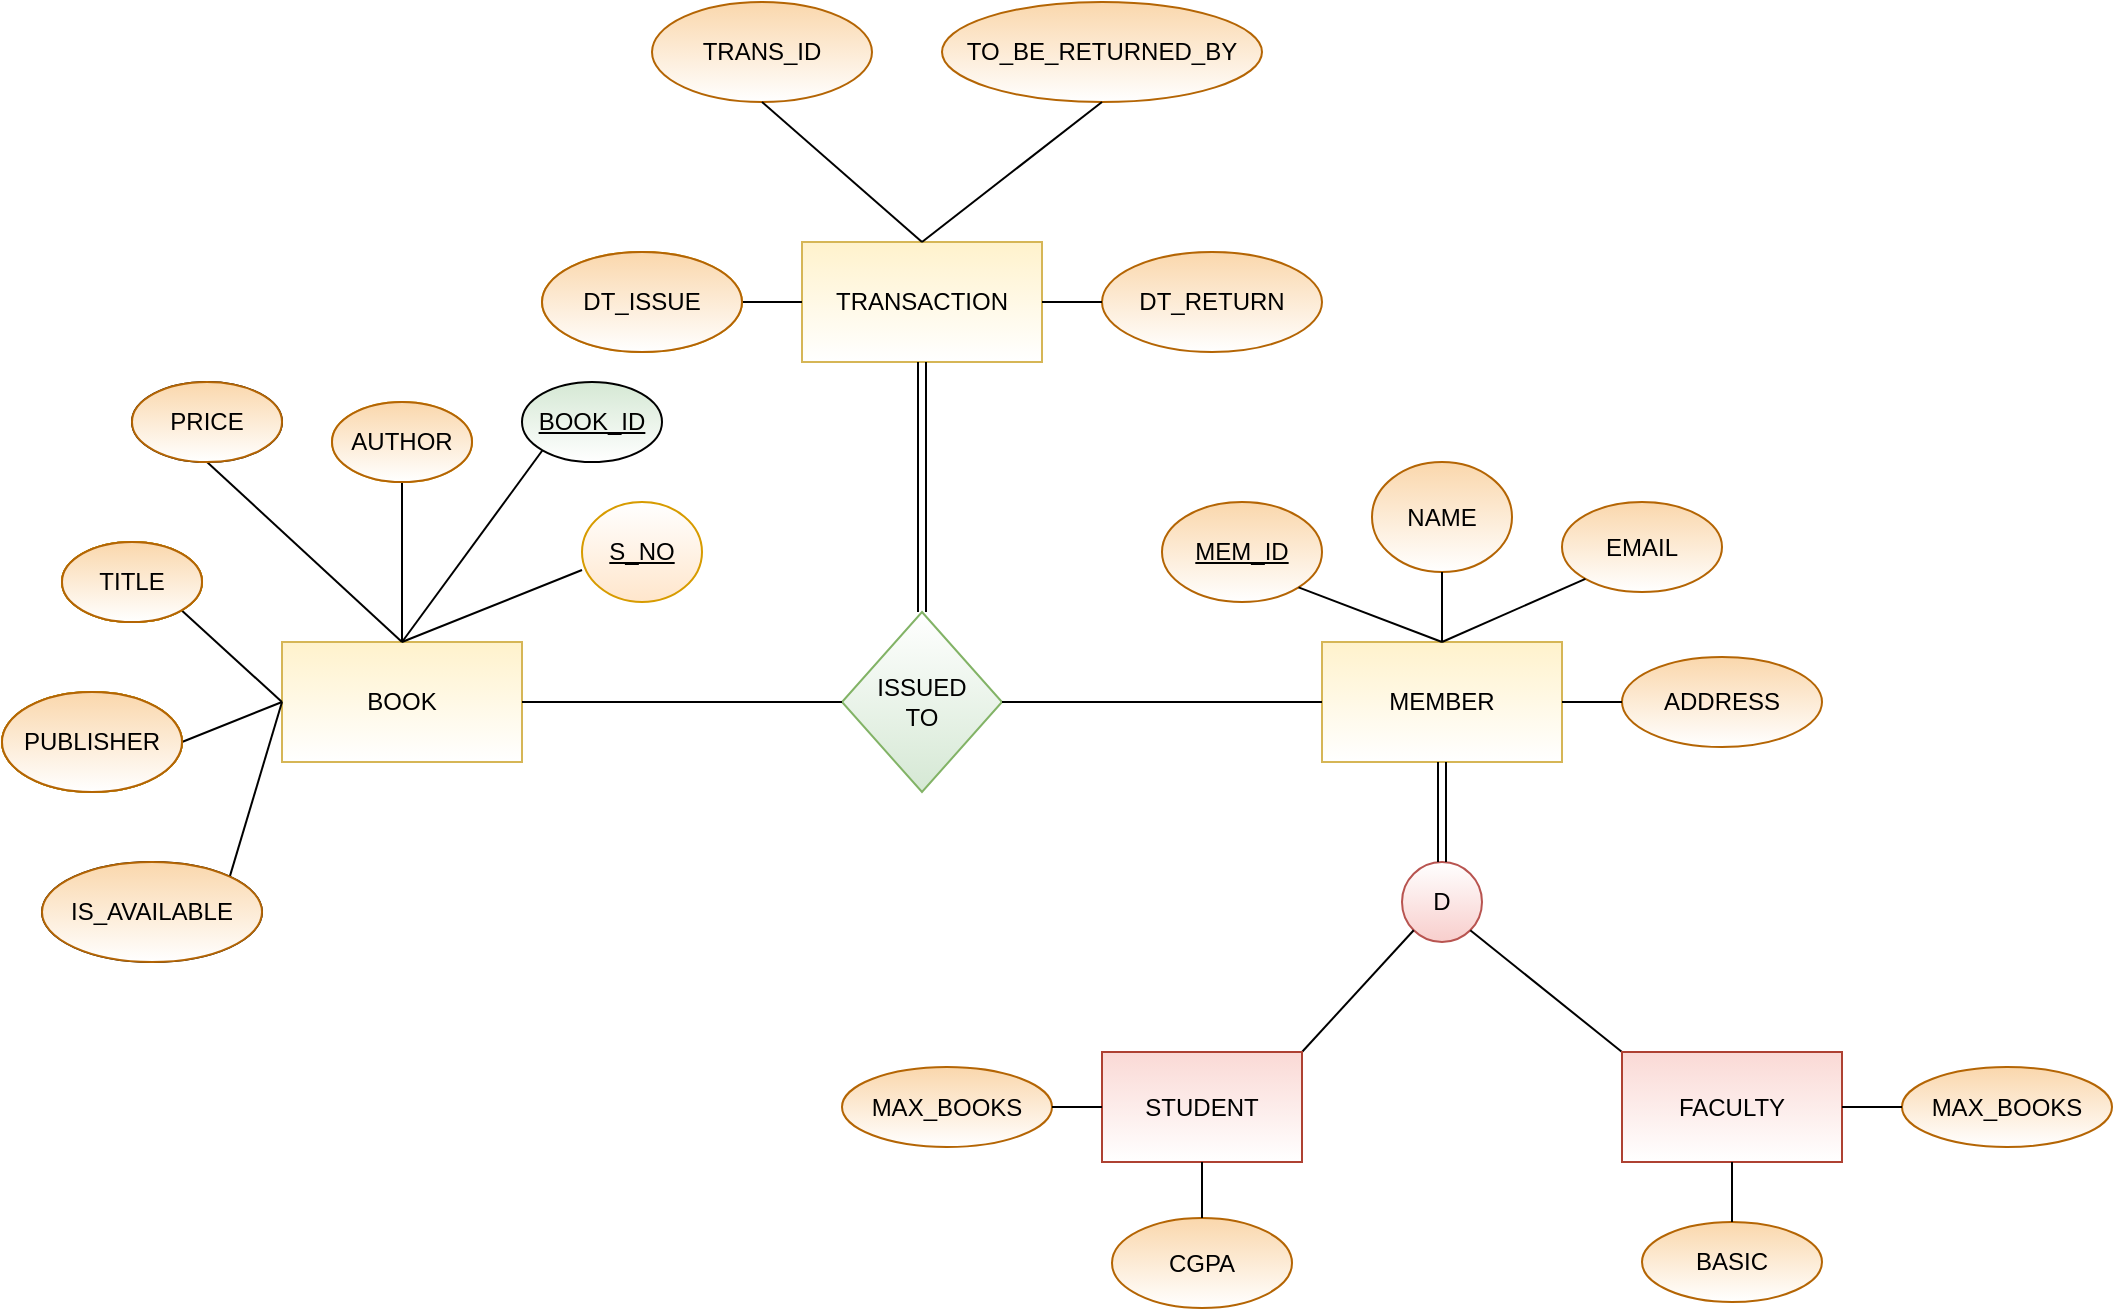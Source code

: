 <mxfile version="21.0.6" type="device"><diagram id="R2lEEEUBdFMjLlhIrx00" name="Page-1"><mxGraphModel dx="2284" dy="1890" grid="1" gridSize="10" guides="1" tooltips="1" connect="1" arrows="1" fold="1" page="1" pageScale="1" pageWidth="850" pageHeight="1100" math="0" shadow="0" extFonts="Permanent Marker^https://fonts.googleapis.com/css?family=Permanent+Marker"><root><mxCell id="0"/><mxCell id="1" parent="0"/><mxCell id="5NFQOdEC463-LBNv-6Wf-1" value="BOOK" style="rounded=0;whiteSpace=wrap;html=1;fillColor=#fff2cc;strokeColor=#d6b656;gradientDirection=south;gradientColor=#ffffff;" parent="1" vertex="1"><mxGeometry x="130" y="240" width="120" height="60" as="geometry"/></mxCell><mxCell id="5NFQOdEC463-LBNv-6Wf-2" value="&lt;u&gt;BOOK_ID&lt;/u&gt;" style="ellipse;whiteSpace=wrap;html=1;fillColor=#d5e8d4;strokeColor=default;gradientDirection=south;gradientColor=#FFFFFF;" parent="1" vertex="1"><mxGeometry x="250" y="110" width="70" height="40" as="geometry"/></mxCell><mxCell id="5NFQOdEC463-LBNv-6Wf-3" value="&lt;u&gt;S_NO&lt;/u&gt;" style="ellipse;whiteSpace=wrap;html=1;fillColor=#ffe6cc;strokeColor=#d79b00;gradientColor=#FFFFFF;gradientDirection=north;" parent="1" vertex="1"><mxGeometry x="280" y="170" width="60" height="50" as="geometry"/></mxCell><mxCell id="5NFQOdEC463-LBNv-6Wf-4" value="TITLE" style="ellipse;whiteSpace=wrap;html=1;" parent="1" vertex="1"><mxGeometry x="20" y="190" width="70" height="40" as="geometry"/></mxCell><mxCell id="5NFQOdEC463-LBNv-6Wf-5" value="AUTHOR" style="ellipse;whiteSpace=wrap;html=1;fillColor=#ffe6cc;strokeColor=#d79b00;gradientColor=#FFFFFF;gradientDirection=north;" parent="1" vertex="1"><mxGeometry x="155" y="120" width="70" height="40" as="geometry"/></mxCell><mxCell id="5NFQOdEC463-LBNv-6Wf-6" value="PUBLISHER" style="ellipse;whiteSpace=wrap;html=1;" parent="1" vertex="1"><mxGeometry x="-10" y="265" width="90" height="50" as="geometry"/></mxCell><mxCell id="5NFQOdEC463-LBNv-6Wf-7" value="PRICE" style="ellipse;whiteSpace=wrap;html=1;" parent="1" vertex="1"><mxGeometry x="55" y="110" width="75" height="40" as="geometry"/></mxCell><mxCell id="5NFQOdEC463-LBNv-6Wf-8" value="IS_AVAILABLE" style="ellipse;whiteSpace=wrap;html=1;" parent="1" vertex="1"><mxGeometry x="10" y="350" width="110" height="50" as="geometry"/></mxCell><mxCell id="5NFQOdEC463-LBNv-6Wf-9" value="" style="endArrow=none;html=1;rounded=0;entryX=0;entryY=1;entryDx=0;entryDy=0;exitX=0.5;exitY=0;exitDx=0;exitDy=0;" parent="1" source="5NFQOdEC463-LBNv-6Wf-1" target="5NFQOdEC463-LBNv-6Wf-2" edge="1"><mxGeometry width="50" height="50" relative="1" as="geometry"><mxPoint x="250" y="230" as="sourcePoint"/><mxPoint x="320" y="280" as="targetPoint"/></mxGeometry></mxCell><mxCell id="5NFQOdEC463-LBNv-6Wf-10" value="" style="endArrow=none;html=1;rounded=0;exitX=0.5;exitY=0;exitDx=0;exitDy=0;entryX=0.5;entryY=1;entryDx=0;entryDy=0;" parent="1" source="5NFQOdEC463-LBNv-6Wf-1" target="5NFQOdEC463-LBNv-6Wf-5" edge="1"><mxGeometry width="50" height="50" relative="1" as="geometry"><mxPoint x="400" y="310" as="sourcePoint"/><mxPoint x="450" y="260" as="targetPoint"/></mxGeometry></mxCell><mxCell id="5NFQOdEC463-LBNv-6Wf-11" value="" style="endArrow=none;html=1;rounded=0;exitX=0.5;exitY=1;exitDx=0;exitDy=0;entryX=0.5;entryY=0;entryDx=0;entryDy=0;" parent="1" source="5NFQOdEC463-LBNv-6Wf-7" target="5NFQOdEC463-LBNv-6Wf-1" edge="1"><mxGeometry width="50" height="50" relative="1" as="geometry"><mxPoint x="400" y="310" as="sourcePoint"/><mxPoint x="450" y="260" as="targetPoint"/></mxGeometry></mxCell><mxCell id="5NFQOdEC463-LBNv-6Wf-12" value="" style="endArrow=none;html=1;rounded=0;exitX=0.5;exitY=0;exitDx=0;exitDy=0;entryX=0;entryY=0.68;entryDx=0;entryDy=0;entryPerimeter=0;" parent="1" source="5NFQOdEC463-LBNv-6Wf-1" target="5NFQOdEC463-LBNv-6Wf-3" edge="1"><mxGeometry width="50" height="50" relative="1" as="geometry"><mxPoint x="400" y="310" as="sourcePoint"/><mxPoint x="450" y="260" as="targetPoint"/></mxGeometry></mxCell><mxCell id="5NFQOdEC463-LBNv-6Wf-13" value="" style="endArrow=none;html=1;rounded=0;exitX=1;exitY=1;exitDx=0;exitDy=0;entryX=0;entryY=0.5;entryDx=0;entryDy=0;" parent="1" source="5NFQOdEC463-LBNv-6Wf-4" target="5NFQOdEC463-LBNv-6Wf-1" edge="1"><mxGeometry width="50" height="50" relative="1" as="geometry"><mxPoint x="400" y="310" as="sourcePoint"/><mxPoint x="450" y="260" as="targetPoint"/></mxGeometry></mxCell><mxCell id="5NFQOdEC463-LBNv-6Wf-16" value="" style="endArrow=none;html=1;rounded=0;exitX=1;exitY=0.5;exitDx=0;exitDy=0;entryX=0;entryY=0.5;entryDx=0;entryDy=0;" parent="1" source="5NFQOdEC463-LBNv-6Wf-6" target="5NFQOdEC463-LBNv-6Wf-1" edge="1"><mxGeometry width="50" height="50" relative="1" as="geometry"><mxPoint x="400" y="310" as="sourcePoint"/><mxPoint x="450" y="260" as="targetPoint"/></mxGeometry></mxCell><mxCell id="5NFQOdEC463-LBNv-6Wf-18" value="" style="endArrow=none;html=1;rounded=0;exitX=0;exitY=0.5;exitDx=0;exitDy=0;entryX=1;entryY=0;entryDx=0;entryDy=0;" parent="1" source="5NFQOdEC463-LBNv-6Wf-1" target="5NFQOdEC463-LBNv-6Wf-8" edge="1"><mxGeometry width="50" height="50" relative="1" as="geometry"><mxPoint x="400" y="310" as="sourcePoint"/><mxPoint x="450" y="260" as="targetPoint"/></mxGeometry></mxCell><mxCell id="5NFQOdEC463-LBNv-6Wf-20" value="PUBLISHER" style="ellipse;whiteSpace=wrap;html=1;fillColor=#ffe6cc;strokeColor=#d79b00;gradientColor=#FFFFFF;gradientDirection=north;" parent="1" vertex="1"><mxGeometry x="-10" y="265" width="90" height="50" as="geometry"/></mxCell><mxCell id="5NFQOdEC463-LBNv-6Wf-21" value="TITLE" style="ellipse;whiteSpace=wrap;html=1;fillColor=#ffe6cc;strokeColor=#d79b00;gradientColor=#FFFFFF;gradientDirection=north;" parent="1" vertex="1"><mxGeometry x="20" y="190" width="70" height="40" as="geometry"/></mxCell><mxCell id="5NFQOdEC463-LBNv-6Wf-23" value="&lt;div&gt;ISSUED&lt;/div&gt;&lt;div&gt;TO&lt;br&gt;&lt;/div&gt;" style="rhombus;whiteSpace=wrap;html=1;gradientDirection=north;fillColor=#d5e8d4;strokeColor=#82b366;gradientColor=#FFFFFF;" parent="1" vertex="1"><mxGeometry x="410" y="225" width="80" height="90" as="geometry"/></mxCell><mxCell id="5NFQOdEC463-LBNv-6Wf-24" value="" style="endArrow=none;html=1;rounded=0;entryX=1;entryY=0.5;entryDx=0;entryDy=0;exitX=0;exitY=0.5;exitDx=0;exitDy=0;" parent="1" source="5NFQOdEC463-LBNv-6Wf-23" target="5NFQOdEC463-LBNv-6Wf-1" edge="1"><mxGeometry width="50" height="50" relative="1" as="geometry"><mxPoint x="400" y="280" as="sourcePoint"/><mxPoint x="450" y="230" as="targetPoint"/></mxGeometry></mxCell><mxCell id="5NFQOdEC463-LBNv-6Wf-25" value="MEMBER" style="rounded=0;whiteSpace=wrap;html=1;gradientDirection=south;fillColor=#fff2cc;strokeColor=#d6b656;gradientColor=#ffffff;" parent="1" vertex="1"><mxGeometry x="650" y="240" width="120" height="60" as="geometry"/></mxCell><mxCell id="5NFQOdEC463-LBNv-6Wf-26" value="" style="endArrow=none;html=1;rounded=0;exitX=0;exitY=0.5;exitDx=0;exitDy=0;entryX=1;entryY=0.5;entryDx=0;entryDy=0;" parent="1" source="5NFQOdEC463-LBNv-6Wf-25" target="5NFQOdEC463-LBNv-6Wf-23" edge="1"><mxGeometry width="50" height="50" relative="1" as="geometry"><mxPoint x="400" y="280" as="sourcePoint"/><mxPoint x="450" y="230" as="targetPoint"/></mxGeometry></mxCell><mxCell id="5NFQOdEC463-LBNv-6Wf-27" value="&lt;u&gt;MEM_ID&lt;/u&gt;" style="ellipse;whiteSpace=wrap;html=1;gradientDirection=south;fillColor=#fad7ac;strokeColor=#b46504;gradientColor=#FFFFFF;" parent="1" vertex="1"><mxGeometry x="570" y="170" width="80" height="50" as="geometry"/></mxCell><mxCell id="5NFQOdEC463-LBNv-6Wf-28" value="NAME" style="ellipse;whiteSpace=wrap;html=1;gradientDirection=south;fillColor=#fad7ac;strokeColor=#b46504;gradientColor=#FFFFFF;" parent="1" vertex="1"><mxGeometry x="675" y="150" width="70" height="55" as="geometry"/></mxCell><mxCell id="5NFQOdEC463-LBNv-6Wf-29" value="EMAIL" style="ellipse;whiteSpace=wrap;html=1;gradientDirection=south;fillColor=#fad7ac;strokeColor=#b46504;gradientColor=#FFFFFF;" parent="1" vertex="1"><mxGeometry x="770" y="170" width="80" height="45" as="geometry"/></mxCell><mxCell id="5NFQOdEC463-LBNv-6Wf-30" value="ADDRESS" style="ellipse;whiteSpace=wrap;html=1;gradientDirection=south;fillColor=#fad7ac;strokeColor=#b46504;gradientColor=#FFFFFF;" parent="1" vertex="1"><mxGeometry x="800" y="247.5" width="100" height="45" as="geometry"/></mxCell><mxCell id="5NFQOdEC463-LBNv-6Wf-31" value="" style="endArrow=none;html=1;rounded=0;exitX=0.5;exitY=0;exitDx=0;exitDy=0;entryX=1;entryY=1;entryDx=0;entryDy=0;" parent="1" source="5NFQOdEC463-LBNv-6Wf-25" target="5NFQOdEC463-LBNv-6Wf-27" edge="1"><mxGeometry width="50" height="50" relative="1" as="geometry"><mxPoint x="400" y="280" as="sourcePoint"/><mxPoint x="450" y="230" as="targetPoint"/></mxGeometry></mxCell><mxCell id="5NFQOdEC463-LBNv-6Wf-32" value="" style="endArrow=none;html=1;rounded=0;exitX=0.5;exitY=0;exitDx=0;exitDy=0;entryX=0.5;entryY=1;entryDx=0;entryDy=0;" parent="1" source="5NFQOdEC463-LBNv-6Wf-25" target="5NFQOdEC463-LBNv-6Wf-28" edge="1"><mxGeometry width="50" height="50" relative="1" as="geometry"><mxPoint x="695" y="430" as="sourcePoint"/><mxPoint x="745" y="380" as="targetPoint"/></mxGeometry></mxCell><mxCell id="5NFQOdEC463-LBNv-6Wf-33" value="" style="endArrow=none;html=1;rounded=0;exitX=0.5;exitY=0;exitDx=0;exitDy=0;entryX=0;entryY=1;entryDx=0;entryDy=0;" parent="1" source="5NFQOdEC463-LBNv-6Wf-25" target="5NFQOdEC463-LBNv-6Wf-29" edge="1"><mxGeometry width="50" height="50" relative="1" as="geometry"><mxPoint x="400" y="280" as="sourcePoint"/><mxPoint x="450" y="230" as="targetPoint"/></mxGeometry></mxCell><mxCell id="5NFQOdEC463-LBNv-6Wf-34" value="" style="endArrow=none;html=1;rounded=0;exitX=1;exitY=0.5;exitDx=0;exitDy=0;entryX=0;entryY=0.5;entryDx=0;entryDy=0;" parent="1" source="5NFQOdEC463-LBNv-6Wf-25" target="5NFQOdEC463-LBNv-6Wf-30" edge="1"><mxGeometry width="50" height="50" relative="1" as="geometry"><mxPoint x="400" y="280" as="sourcePoint"/><mxPoint x="450" y="230" as="targetPoint"/></mxGeometry></mxCell><mxCell id="5NFQOdEC463-LBNv-6Wf-35" value="D" style="ellipse;whiteSpace=wrap;html=1;aspect=fixed;gradientDirection=north;fillColor=#f8cecc;strokeColor=#b85450;gradientColor=#FFFFFF;" parent="1" vertex="1"><mxGeometry x="690" y="350" width="40" height="40" as="geometry"/></mxCell><mxCell id="5NFQOdEC463-LBNv-6Wf-36" value="" style="endArrow=none;html=1;rounded=0;exitX=0.5;exitY=0;exitDx=0;exitDy=0;entryX=0.5;entryY=1;entryDx=0;entryDy=0;shape=link;" parent="1" source="5NFQOdEC463-LBNv-6Wf-35" target="5NFQOdEC463-LBNv-6Wf-25" edge="1"><mxGeometry width="50" height="50" relative="1" as="geometry"><mxPoint x="400" y="280" as="sourcePoint"/><mxPoint x="450" y="230" as="targetPoint"/></mxGeometry></mxCell><mxCell id="5NFQOdEC463-LBNv-6Wf-39" value="" style="endArrow=none;html=1;rounded=0;exitX=1;exitY=0;exitDx=0;exitDy=0;entryX=0;entryY=1;entryDx=0;entryDy=0;exitPerimeter=0;" parent="1" source="5NFQOdEC463-LBNv-6Wf-43" target="5NFQOdEC463-LBNv-6Wf-35" edge="1"><mxGeometry width="50" height="50" relative="1" as="geometry"><mxPoint x="626.82" y="457.322" as="sourcePoint"/><mxPoint x="450" y="330" as="targetPoint"/></mxGeometry></mxCell><mxCell id="5NFQOdEC463-LBNv-6Wf-40" value="" style="endArrow=none;html=1;rounded=0;exitX=0;exitY=0;exitDx=0;exitDy=0;entryX=1;entryY=1;entryDx=0;entryDy=0;" parent="1" source="5NFQOdEC463-LBNv-6Wf-44" target="5NFQOdEC463-LBNv-6Wf-35" edge="1"><mxGeometry width="50" height="50" relative="1" as="geometry"><mxPoint x="803.18" y="457.322" as="sourcePoint"/><mxPoint x="450" y="330" as="targetPoint"/></mxGeometry></mxCell><mxCell id="5NFQOdEC463-LBNv-6Wf-43" value="STUDENT" style="rounded=0;whiteSpace=wrap;html=1;gradientDirection=south;fillColor=#fad9d5;strokeColor=#ae4132;gradientColor=#FFFFFF;" parent="1" vertex="1"><mxGeometry x="540" y="445" width="100" height="55" as="geometry"/></mxCell><mxCell id="5NFQOdEC463-LBNv-6Wf-44" value="FACULTY" style="rounded=0;whiteSpace=wrap;html=1;gradientDirection=south;fillColor=#fad9d5;strokeColor=#ae4132;gradientColor=#FFFFFF;" parent="1" vertex="1"><mxGeometry x="800" y="445" width="110" height="55" as="geometry"/></mxCell><mxCell id="5NFQOdEC463-LBNv-6Wf-45" value="CGPA" style="ellipse;whiteSpace=wrap;html=1;gradientDirection=south;fillColor=#fad7ac;strokeColor=#b46504;gradientColor=#FFFFFF;" parent="1" vertex="1"><mxGeometry x="545" y="528" width="90" height="45" as="geometry"/></mxCell><mxCell id="5NFQOdEC463-LBNv-6Wf-46" value="BASIC" style="ellipse;whiteSpace=wrap;html=1;gradientDirection=south;fillColor=#fad7ac;strokeColor=#b46504;gradientColor=#FFFFFF;" parent="1" vertex="1"><mxGeometry x="810" y="530" width="90" height="40" as="geometry"/></mxCell><mxCell id="5NFQOdEC463-LBNv-6Wf-47" value="" style="endArrow=none;html=1;rounded=0;exitX=0.5;exitY=0;exitDx=0;exitDy=0;entryX=0.5;entryY=1;entryDx=0;entryDy=0;" parent="1" source="5NFQOdEC463-LBNv-6Wf-45" target="5NFQOdEC463-LBNv-6Wf-43" edge="1"><mxGeometry width="50" height="50" relative="1" as="geometry"><mxPoint x="400" y="380" as="sourcePoint"/><mxPoint x="450" y="330" as="targetPoint"/></mxGeometry></mxCell><mxCell id="5NFQOdEC463-LBNv-6Wf-48" value="" style="endArrow=none;html=1;rounded=0;exitX=0.5;exitY=0;exitDx=0;exitDy=0;entryX=0.5;entryY=1;entryDx=0;entryDy=0;" parent="1" source="5NFQOdEC463-LBNv-6Wf-46" target="5NFQOdEC463-LBNv-6Wf-44" edge="1"><mxGeometry width="50" height="50" relative="1" as="geometry"><mxPoint x="400" y="380" as="sourcePoint"/><mxPoint x="450" y="330" as="targetPoint"/></mxGeometry></mxCell><mxCell id="5NFQOdEC463-LBNv-6Wf-49" value="TRANSACTION" style="rounded=0;whiteSpace=wrap;html=1;gradientDirection=south;fillColor=#fff2cc;strokeColor=#d6b656;gradientColor=#ffffff;" parent="1" vertex="1"><mxGeometry x="390" y="40" width="120" height="60" as="geometry"/></mxCell><mxCell id="5NFQOdEC463-LBNv-6Wf-50" value="TRANS_ID" style="ellipse;whiteSpace=wrap;html=1;gradientDirection=south;fillColor=#fad7ac;strokeColor=#b46504;gradientColor=#FFFFFF;" parent="1" vertex="1"><mxGeometry x="315" y="-80" width="110" height="50" as="geometry"/></mxCell><mxCell id="rohmDy1ynvj-ZIygxhy7-1" value="MAX_BOOKS" style="ellipse;whiteSpace=wrap;html=1;fillColor=#fad7ac;strokeColor=#b46504;gradientDirection=south;gradientColor=#FFFFFF;" parent="1" vertex="1"><mxGeometry x="410" y="452.5" width="105" height="40" as="geometry"/></mxCell><mxCell id="rohmDy1ynvj-ZIygxhy7-2" value="MAX_BOOKS" style="ellipse;whiteSpace=wrap;html=1;fillColor=#fad7ac;strokeColor=#b46504;gradientDirection=south;gradientColor=#FFFFFF;" parent="1" vertex="1"><mxGeometry x="940" y="452.5" width="105" height="40" as="geometry"/></mxCell><mxCell id="rohmDy1ynvj-ZIygxhy7-3" value="" style="endArrow=none;html=1;rounded=0;exitX=1;exitY=0.5;exitDx=0;exitDy=0;entryX=0;entryY=0.5;entryDx=0;entryDy=0;" parent="1" source="rohmDy1ynvj-ZIygxhy7-1" target="5NFQOdEC463-LBNv-6Wf-43" edge="1"><mxGeometry width="50" height="50" relative="1" as="geometry"><mxPoint x="520" y="510" as="sourcePoint"/><mxPoint x="570" y="460" as="targetPoint"/></mxGeometry></mxCell><mxCell id="rohmDy1ynvj-ZIygxhy7-4" value="" style="endArrow=none;html=1;rounded=0;exitX=0;exitY=0.5;exitDx=0;exitDy=0;entryX=1;entryY=0.5;entryDx=0;entryDy=0;" parent="1" source="rohmDy1ynvj-ZIygxhy7-2" target="5NFQOdEC463-LBNv-6Wf-44" edge="1"><mxGeometry width="50" height="50" relative="1" as="geometry"><mxPoint x="520" y="510" as="sourcePoint"/><mxPoint x="570" y="460" as="targetPoint"/></mxGeometry></mxCell><mxCell id="rohmDy1ynvj-ZIygxhy7-5" value="DT_ISSUE" style="ellipse;whiteSpace=wrap;html=1;fillColor=#ffe6cc;strokeColor=#d79b00;gradientColor=#FFFFFF;gradientDirection=north;" parent="1" vertex="1"><mxGeometry x="260" y="45" width="100" height="50" as="geometry"/></mxCell><mxCell id="rohmDy1ynvj-ZIygxhy7-6" value="DT_RETURN" style="ellipse;whiteSpace=wrap;html=1;fillColor=#fad7ac;strokeColor=#b46504;gradientDirection=south;gradientColor=#FFFFFF;" parent="1" vertex="1"><mxGeometry x="540" y="45" width="110" height="50" as="geometry"/></mxCell><mxCell id="rohmDy1ynvj-ZIygxhy7-7" value="TO_BE_RETURNED_BY" style="ellipse;whiteSpace=wrap;html=1;fillColor=#fad7ac;strokeColor=#b46504;gradientDirection=south;gradientColor=#FFFFFF;" parent="1" vertex="1"><mxGeometry x="460" y="-80" width="160" height="50" as="geometry"/></mxCell><mxCell id="rohmDy1ynvj-ZIygxhy7-8" value="" style="endArrow=none;html=1;rounded=0;exitX=1;exitY=0.5;exitDx=0;exitDy=0;entryX=0;entryY=0.5;entryDx=0;entryDy=0;" parent="1" source="rohmDy1ynvj-ZIygxhy7-5" target="5NFQOdEC463-LBNv-6Wf-49" edge="1"><mxGeometry width="50" height="50" relative="1" as="geometry"><mxPoint x="520" y="170" as="sourcePoint"/><mxPoint x="380" y="130" as="targetPoint"/></mxGeometry></mxCell><mxCell id="rohmDy1ynvj-ZIygxhy7-9" value="" style="endArrow=none;html=1;rounded=0;exitX=1;exitY=0.5;exitDx=0;exitDy=0;entryX=0;entryY=0.5;entryDx=0;entryDy=0;" parent="1" source="5NFQOdEC463-LBNv-6Wf-49" target="rohmDy1ynvj-ZIygxhy7-6" edge="1"><mxGeometry width="50" height="50" relative="1" as="geometry"><mxPoint x="520" y="170" as="sourcePoint"/><mxPoint x="570" y="120" as="targetPoint"/></mxGeometry></mxCell><mxCell id="rohmDy1ynvj-ZIygxhy7-10" value="" style="endArrow=none;html=1;rounded=0;exitX=0.5;exitY=0;exitDx=0;exitDy=0;entryX=0.5;entryY=1;entryDx=0;entryDy=0;" parent="1" source="5NFQOdEC463-LBNv-6Wf-49" target="5NFQOdEC463-LBNv-6Wf-50" edge="1"><mxGeometry width="50" height="50" relative="1" as="geometry"><mxPoint x="520" y="170" as="sourcePoint"/><mxPoint x="570" y="120" as="targetPoint"/></mxGeometry></mxCell><mxCell id="rohmDy1ynvj-ZIygxhy7-11" value="" style="endArrow=none;html=1;rounded=0;exitX=0.5;exitY=0;exitDx=0;exitDy=0;entryX=0.5;entryY=1;entryDx=0;entryDy=0;" parent="1" source="5NFQOdEC463-LBNv-6Wf-49" target="rohmDy1ynvj-ZIygxhy7-7" edge="1"><mxGeometry width="50" height="50" relative="1" as="geometry"><mxPoint x="520" y="170" as="sourcePoint"/><mxPoint x="570" y="120" as="targetPoint"/></mxGeometry></mxCell><mxCell id="rohmDy1ynvj-ZIygxhy7-12" value="" style="endArrow=none;html=1;rounded=0;exitX=0.5;exitY=0;exitDx=0;exitDy=0;entryX=0.5;entryY=1;entryDx=0;entryDy=0;shape=link;" parent="1" source="5NFQOdEC463-LBNv-6Wf-23" target="5NFQOdEC463-LBNv-6Wf-49" edge="1"><mxGeometry width="50" height="50" relative="1" as="geometry"><mxPoint x="520" y="170" as="sourcePoint"/><mxPoint x="570" y="120" as="targetPoint"/></mxGeometry></mxCell><mxCell id="x9Pubsm2alk-JVzH3Zj_-2" value="PUBLISHER" style="ellipse;whiteSpace=wrap;html=1;fillColor=#ffe6cc;strokeColor=#d79b00;gradientColor=#FFFFFF;gradientDirection=north;" parent="1" vertex="1"><mxGeometry x="-10" y="265" width="90" height="50" as="geometry"/></mxCell><mxCell id="x9Pubsm2alk-JVzH3Zj_-3" value="TITLE" style="ellipse;whiteSpace=wrap;html=1;fillColor=#ffe6cc;strokeColor=#d79b00;gradientColor=#FFFFFF;gradientDirection=north;" parent="1" vertex="1"><mxGeometry x="20" y="190" width="70" height="40" as="geometry"/></mxCell><mxCell id="x9Pubsm2alk-JVzH3Zj_-6" value="IS_AVAILABLE" style="ellipse;whiteSpace=wrap;html=1;fillColor=#fad7ac;strokeColor=#b46504;gradientDirection=south;gradientColor=#FFFFFF;" parent="1" vertex="1"><mxGeometry x="10" y="350" width="110" height="50" as="geometry"/></mxCell><mxCell id="x9Pubsm2alk-JVzH3Zj_-7" value="PUBLISHER" style="ellipse;whiteSpace=wrap;html=1;fillColor=#fad7ac;strokeColor=#b46504;gradientDirection=south;gradientColor=#FFFFFF;" parent="1" vertex="1"><mxGeometry x="-10" y="265" width="90" height="50" as="geometry"/></mxCell><mxCell id="x9Pubsm2alk-JVzH3Zj_-8" value="TITLE" style="ellipse;whiteSpace=wrap;html=1;fillColor=#fad7ac;strokeColor=#b46504;gradientDirection=south;gradientColor=#FFFFFF;" parent="1" vertex="1"><mxGeometry x="20" y="190" width="70" height="40" as="geometry"/></mxCell><mxCell id="x9Pubsm2alk-JVzH3Zj_-9" value="PRICE" style="ellipse;whiteSpace=wrap;html=1;fillColor=#fad7ac;strokeColor=#b46504;gradientDirection=south;gradientColor=#FFFFFF;" parent="1" vertex="1"><mxGeometry x="55" y="110" width="75" height="40" as="geometry"/></mxCell><mxCell id="x9Pubsm2alk-JVzH3Zj_-10" value="AUTHOR" style="ellipse;whiteSpace=wrap;html=1;fillColor=#fad7ac;strokeColor=#b46504;gradientDirection=south;gradientColor=#FFFFFF;" parent="1" vertex="1"><mxGeometry x="155" y="120" width="70" height="40" as="geometry"/></mxCell><mxCell id="x9Pubsm2alk-JVzH3Zj_-12" value="DT_ISSUE" style="ellipse;whiteSpace=wrap;html=1;fillColor=#fad7ac;strokeColor=#b46504;gradientDirection=south;gradientColor=#FFFFFF;" parent="1" vertex="1"><mxGeometry x="260" y="45" width="100" height="50" as="geometry"/></mxCell></root></mxGraphModel></diagram></mxfile>
